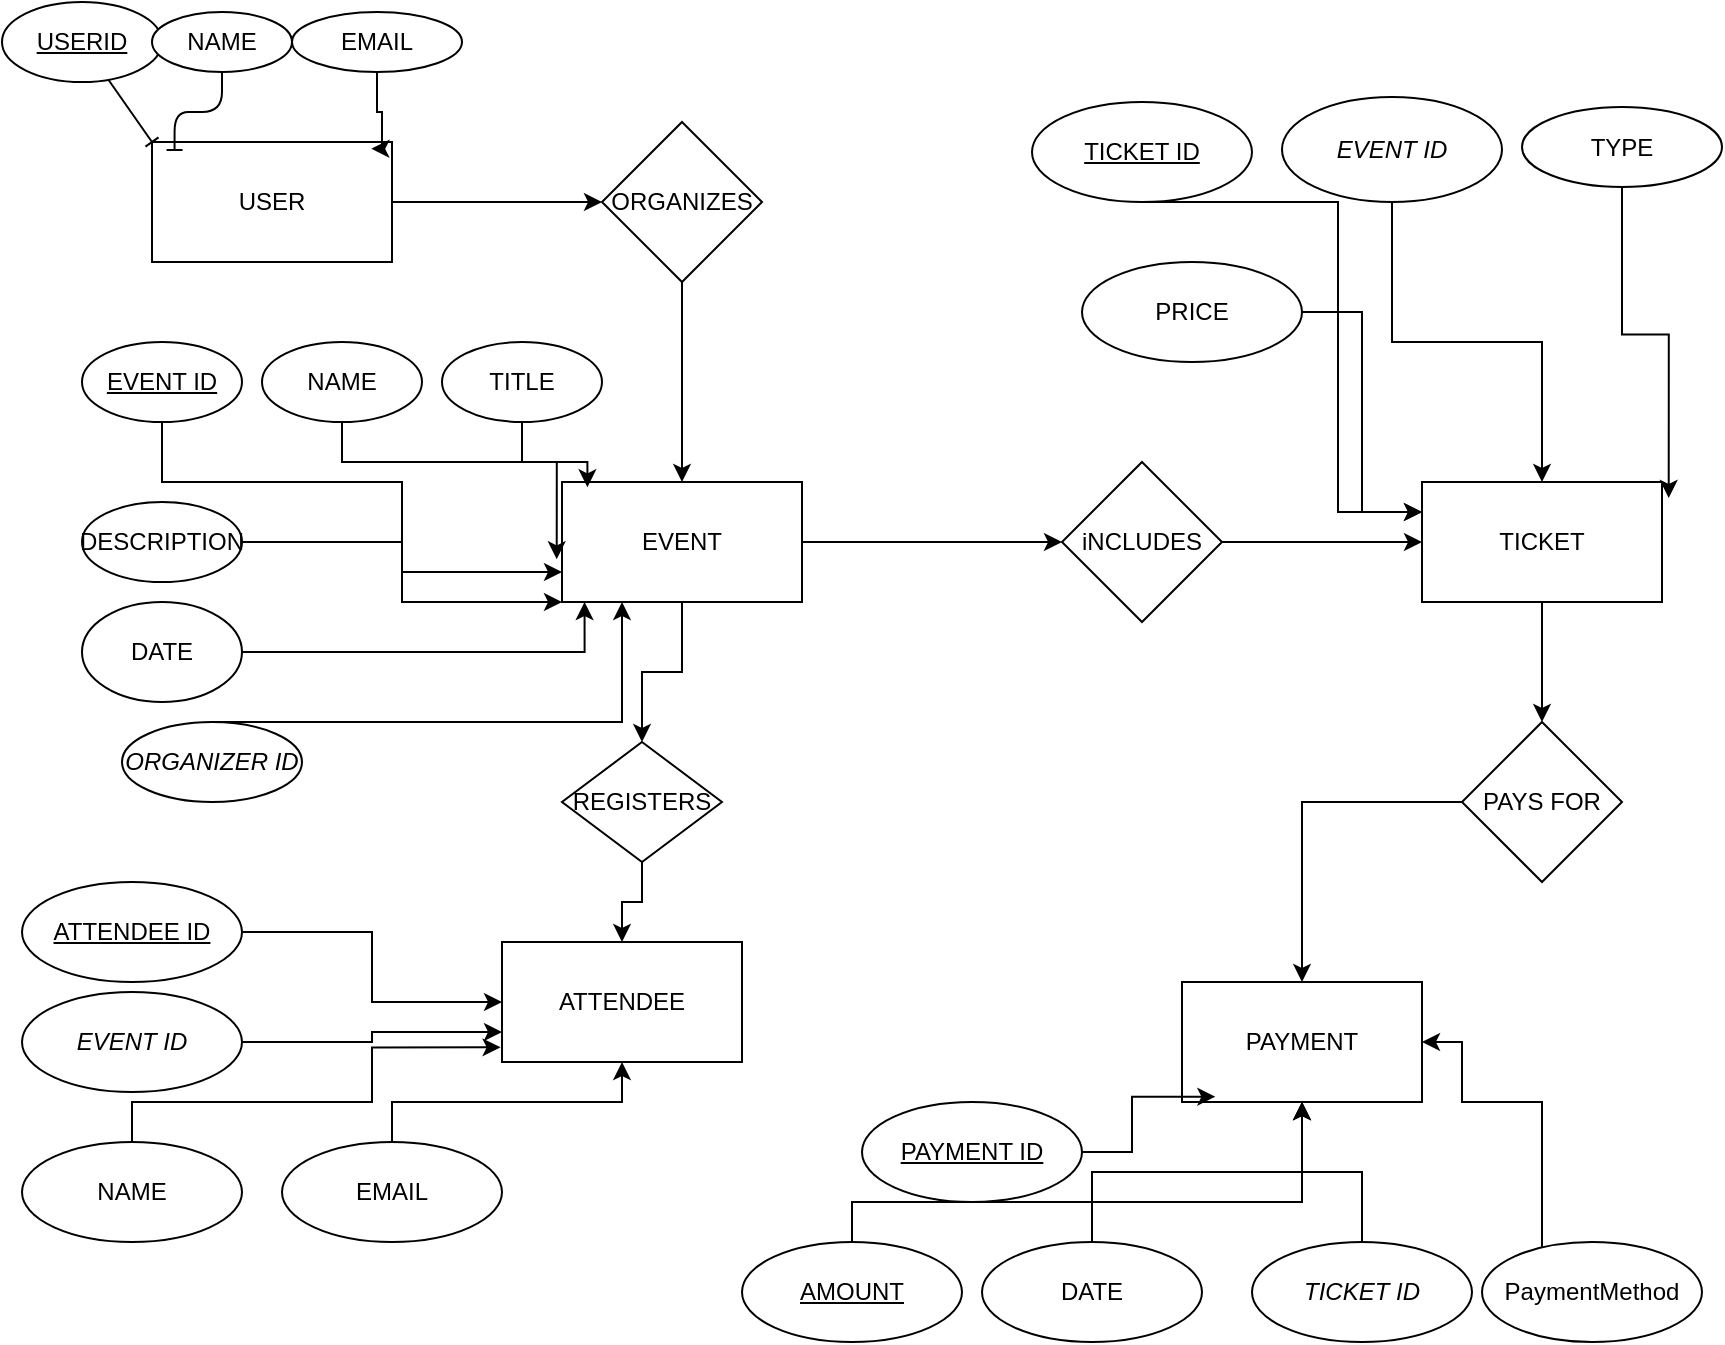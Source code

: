 <mxfile version="24.8.3">
  <diagram name="Page-1" id="iOwwo5hq8AZW4B84ZknS">
    <mxGraphModel dx="1134" dy="1689" grid="1" gridSize="10" guides="1" tooltips="1" connect="1" arrows="1" fold="1" page="1" pageScale="1" pageWidth="850" pageHeight="1100" math="0" shadow="0">
      <root>
        <mxCell id="0" />
        <mxCell id="1" parent="0" />
        <mxCell id="VZQWGF-B04HibEcFjDgy-7" style="edgeStyle=orthogonalEdgeStyle;rounded=0;orthogonalLoop=1;jettySize=auto;html=1;entryX=0;entryY=0.5;entryDx=0;entryDy=0;" edge="1" parent="1" source="VZQWGF-B04HibEcFjDgy-1" target="VZQWGF-B04HibEcFjDgy-6">
          <mxGeometry relative="1" as="geometry" />
        </mxCell>
        <mxCell id="VZQWGF-B04HibEcFjDgy-1" value="USER" style="rounded=0;whiteSpace=wrap;html=1;" vertex="1" parent="1">
          <mxGeometry x="75" y="60" width="120" height="60" as="geometry" />
        </mxCell>
        <mxCell id="VZQWGF-B04HibEcFjDgy-10" style="edgeStyle=orthogonalEdgeStyle;rounded=0;orthogonalLoop=1;jettySize=auto;html=1;entryX=0;entryY=0.5;entryDx=0;entryDy=0;" edge="1" parent="1" source="VZQWGF-B04HibEcFjDgy-2" target="VZQWGF-B04HibEcFjDgy-9">
          <mxGeometry relative="1" as="geometry" />
        </mxCell>
        <mxCell id="VZQWGF-B04HibEcFjDgy-13" style="edgeStyle=orthogonalEdgeStyle;rounded=0;orthogonalLoop=1;jettySize=auto;html=1;" edge="1" parent="1" source="VZQWGF-B04HibEcFjDgy-2" target="VZQWGF-B04HibEcFjDgy-12">
          <mxGeometry relative="1" as="geometry" />
        </mxCell>
        <mxCell id="VZQWGF-B04HibEcFjDgy-2" value="EVENT" style="rounded=0;whiteSpace=wrap;html=1;" vertex="1" parent="1">
          <mxGeometry x="280" y="230" width="120" height="60" as="geometry" />
        </mxCell>
        <mxCell id="VZQWGF-B04HibEcFjDgy-16" style="edgeStyle=orthogonalEdgeStyle;rounded=0;orthogonalLoop=1;jettySize=auto;html=1;" edge="1" parent="1" source="VZQWGF-B04HibEcFjDgy-3" target="VZQWGF-B04HibEcFjDgy-15">
          <mxGeometry relative="1" as="geometry" />
        </mxCell>
        <mxCell id="VZQWGF-B04HibEcFjDgy-3" value="TICKET" style="rounded=0;whiteSpace=wrap;html=1;" vertex="1" parent="1">
          <mxGeometry x="710" y="230" width="120" height="60" as="geometry" />
        </mxCell>
        <mxCell id="VZQWGF-B04HibEcFjDgy-4" value="ATTENDEE" style="rounded=0;whiteSpace=wrap;html=1;" vertex="1" parent="1">
          <mxGeometry x="250" y="460" width="120" height="60" as="geometry" />
        </mxCell>
        <mxCell id="VZQWGF-B04HibEcFjDgy-5" value="PAYMENT" style="rounded=0;whiteSpace=wrap;html=1;" vertex="1" parent="1">
          <mxGeometry x="590" y="480" width="120" height="60" as="geometry" />
        </mxCell>
        <mxCell id="VZQWGF-B04HibEcFjDgy-29" style="edgeStyle=orthogonalEdgeStyle;rounded=0;orthogonalLoop=1;jettySize=auto;html=1;" edge="1" parent="1" source="VZQWGF-B04HibEcFjDgy-6" target="VZQWGF-B04HibEcFjDgy-2">
          <mxGeometry relative="1" as="geometry" />
        </mxCell>
        <mxCell id="VZQWGF-B04HibEcFjDgy-6" value="ORGANIZES" style="rhombus;whiteSpace=wrap;html=1;" vertex="1" parent="1">
          <mxGeometry x="300" y="50" width="80" height="80" as="geometry" />
        </mxCell>
        <mxCell id="VZQWGF-B04HibEcFjDgy-11" style="edgeStyle=orthogonalEdgeStyle;rounded=0;orthogonalLoop=1;jettySize=auto;html=1;exitX=1;exitY=0.5;exitDx=0;exitDy=0;" edge="1" parent="1" source="VZQWGF-B04HibEcFjDgy-9" target="VZQWGF-B04HibEcFjDgy-3">
          <mxGeometry relative="1" as="geometry" />
        </mxCell>
        <mxCell id="VZQWGF-B04HibEcFjDgy-9" value="iNCLUDES" style="rhombus;whiteSpace=wrap;html=1;" vertex="1" parent="1">
          <mxGeometry x="530" y="220" width="80" height="80" as="geometry" />
        </mxCell>
        <mxCell id="VZQWGF-B04HibEcFjDgy-14" style="edgeStyle=orthogonalEdgeStyle;rounded=0;orthogonalLoop=1;jettySize=auto;html=1;" edge="1" parent="1" source="VZQWGF-B04HibEcFjDgy-12" target="VZQWGF-B04HibEcFjDgy-4">
          <mxGeometry relative="1" as="geometry" />
        </mxCell>
        <mxCell id="VZQWGF-B04HibEcFjDgy-12" value="REGISTERS" style="rhombus;whiteSpace=wrap;html=1;" vertex="1" parent="1">
          <mxGeometry x="280" y="360" width="80" height="60" as="geometry" />
        </mxCell>
        <mxCell id="VZQWGF-B04HibEcFjDgy-17" style="edgeStyle=orthogonalEdgeStyle;rounded=0;orthogonalLoop=1;jettySize=auto;html=1;" edge="1" parent="1" source="VZQWGF-B04HibEcFjDgy-15" target="VZQWGF-B04HibEcFjDgy-5">
          <mxGeometry relative="1" as="geometry" />
        </mxCell>
        <mxCell id="VZQWGF-B04HibEcFjDgy-15" value="PAYS FOR" style="rhombus;whiteSpace=wrap;html=1;" vertex="1" parent="1">
          <mxGeometry x="730" y="350" width="80" height="80" as="geometry" />
        </mxCell>
        <mxCell id="VZQWGF-B04HibEcFjDgy-20" style="edgeStyle=orthogonalEdgeStyle;rounded=0;orthogonalLoop=1;jettySize=auto;html=1;strokeColor=none;" edge="1" parent="1" source="VZQWGF-B04HibEcFjDgy-19" target="VZQWGF-B04HibEcFjDgy-1">
          <mxGeometry relative="1" as="geometry" />
        </mxCell>
        <mxCell id="VZQWGF-B04HibEcFjDgy-22" style="rounded=1;orthogonalLoop=1;jettySize=auto;html=1;entryX=0;entryY=0;entryDx=0;entryDy=0;endArrow=baseDash;endFill=0;curved=0;" edge="1" parent="1" source="VZQWGF-B04HibEcFjDgy-19" target="VZQWGF-B04HibEcFjDgy-1">
          <mxGeometry relative="1" as="geometry" />
        </mxCell>
        <mxCell id="VZQWGF-B04HibEcFjDgy-19" value="USERID" style="ellipse;whiteSpace=wrap;html=1;fontStyle=4" vertex="1" parent="1">
          <mxGeometry y="-10" width="80" height="40" as="geometry" />
        </mxCell>
        <mxCell id="VZQWGF-B04HibEcFjDgy-23" value="NAME" style="ellipse;whiteSpace=wrap;html=1;" vertex="1" parent="1">
          <mxGeometry x="75" y="-5" width="70" height="30" as="geometry" />
        </mxCell>
        <mxCell id="VZQWGF-B04HibEcFjDgy-24" style="edgeStyle=orthogonalEdgeStyle;rounded=1;orthogonalLoop=1;jettySize=auto;html=1;entryX=0.094;entryY=0.067;entryDx=0;entryDy=0;entryPerimeter=0;fontStyle=0;endArrow=baseDash;endFill=0;curved=0;" edge="1" parent="1" source="VZQWGF-B04HibEcFjDgy-23" target="VZQWGF-B04HibEcFjDgy-1">
          <mxGeometry relative="1" as="geometry" />
        </mxCell>
        <mxCell id="VZQWGF-B04HibEcFjDgy-26" style="edgeStyle=orthogonalEdgeStyle;rounded=0;orthogonalLoop=1;jettySize=auto;html=1;entryX=0.914;entryY=0.056;entryDx=0;entryDy=0;entryPerimeter=0;" edge="1" parent="1" source="VZQWGF-B04HibEcFjDgy-25" target="VZQWGF-B04HibEcFjDgy-1">
          <mxGeometry relative="1" as="geometry">
            <Array as="points">
              <mxPoint x="188" y="45" />
              <mxPoint x="190" y="45" />
              <mxPoint x="190" y="63" />
            </Array>
          </mxGeometry>
        </mxCell>
        <mxCell id="VZQWGF-B04HibEcFjDgy-25" value="EMAIL" style="ellipse;whiteSpace=wrap;html=1;" vertex="1" parent="1">
          <mxGeometry x="145" y="-5" width="85" height="30" as="geometry" />
        </mxCell>
        <mxCell id="VZQWGF-B04HibEcFjDgy-28" style="edgeStyle=orthogonalEdgeStyle;rounded=0;orthogonalLoop=1;jettySize=auto;html=1;exitX=0.5;exitY=1;exitDx=0;exitDy=0;" edge="1" parent="1" source="VZQWGF-B04HibEcFjDgy-2" target="VZQWGF-B04HibEcFjDgy-2">
          <mxGeometry relative="1" as="geometry" />
        </mxCell>
        <mxCell id="VZQWGF-B04HibEcFjDgy-30" value="TITLE" style="ellipse;whiteSpace=wrap;html=1;direction=west;" vertex="1" parent="1">
          <mxGeometry x="220" y="160" width="80" height="40" as="geometry" />
        </mxCell>
        <mxCell id="VZQWGF-B04HibEcFjDgy-34" style="edgeStyle=orthogonalEdgeStyle;rounded=0;orthogonalLoop=1;jettySize=auto;html=1;entryX=0;entryY=0.75;entryDx=0;entryDy=0;" edge="1" parent="1" source="VZQWGF-B04HibEcFjDgy-31" target="VZQWGF-B04HibEcFjDgy-2">
          <mxGeometry relative="1" as="geometry">
            <Array as="points">
              <mxPoint x="80" y="230" />
              <mxPoint x="200" y="230" />
              <mxPoint x="200" y="275" />
            </Array>
          </mxGeometry>
        </mxCell>
        <mxCell id="VZQWGF-B04HibEcFjDgy-31" value="&lt;u&gt;EVENT ID&lt;/u&gt;" style="ellipse;whiteSpace=wrap;html=1;direction=west;" vertex="1" parent="1">
          <mxGeometry x="40" y="160" width="80" height="40" as="geometry" />
        </mxCell>
        <mxCell id="VZQWGF-B04HibEcFjDgy-32" value="NAME" style="ellipse;whiteSpace=wrap;html=1;direction=west;" vertex="1" parent="1">
          <mxGeometry x="130" y="160" width="80" height="40" as="geometry" />
        </mxCell>
        <mxCell id="VZQWGF-B04HibEcFjDgy-37" style="edgeStyle=orthogonalEdgeStyle;rounded=0;orthogonalLoop=1;jettySize=auto;html=1;entryX=0;entryY=1;entryDx=0;entryDy=0;" edge="1" parent="1" source="VZQWGF-B04HibEcFjDgy-33" target="VZQWGF-B04HibEcFjDgy-2">
          <mxGeometry relative="1" as="geometry">
            <Array as="points">
              <mxPoint x="200" y="260" />
              <mxPoint x="200" y="290" />
            </Array>
          </mxGeometry>
        </mxCell>
        <mxCell id="VZQWGF-B04HibEcFjDgy-33" value="DESCRIPTION" style="ellipse;whiteSpace=wrap;html=1;" vertex="1" parent="1">
          <mxGeometry x="40" y="240" width="80" height="40" as="geometry" />
        </mxCell>
        <mxCell id="VZQWGF-B04HibEcFjDgy-35" style="edgeStyle=orthogonalEdgeStyle;rounded=0;orthogonalLoop=1;jettySize=auto;html=1;entryX=-0.022;entryY=0.644;entryDx=0;entryDy=0;entryPerimeter=0;" edge="1" parent="1" source="VZQWGF-B04HibEcFjDgy-32" target="VZQWGF-B04HibEcFjDgy-2">
          <mxGeometry relative="1" as="geometry">
            <Array as="points">
              <mxPoint x="170" y="220" />
              <mxPoint x="277" y="220" />
            </Array>
          </mxGeometry>
        </mxCell>
        <mxCell id="VZQWGF-B04HibEcFjDgy-36" style="edgeStyle=orthogonalEdgeStyle;rounded=0;orthogonalLoop=1;jettySize=auto;html=1;entryX=0.106;entryY=0.044;entryDx=0;entryDy=0;entryPerimeter=0;" edge="1" parent="1" source="VZQWGF-B04HibEcFjDgy-30" target="VZQWGF-B04HibEcFjDgy-2">
          <mxGeometry relative="1" as="geometry" />
        </mxCell>
        <mxCell id="VZQWGF-B04HibEcFjDgy-39" value="DATE" style="ellipse;whiteSpace=wrap;html=1;" vertex="1" parent="1">
          <mxGeometry x="40" y="290" width="80" height="50" as="geometry" />
        </mxCell>
        <mxCell id="VZQWGF-B04HibEcFjDgy-40" style="edgeStyle=orthogonalEdgeStyle;rounded=0;orthogonalLoop=1;jettySize=auto;html=1;entryX=0.094;entryY=1;entryDx=0;entryDy=0;entryPerimeter=0;" edge="1" parent="1" source="VZQWGF-B04HibEcFjDgy-39" target="VZQWGF-B04HibEcFjDgy-2">
          <mxGeometry relative="1" as="geometry" />
        </mxCell>
        <mxCell id="VZQWGF-B04HibEcFjDgy-43" style="edgeStyle=orthogonalEdgeStyle;rounded=0;orthogonalLoop=1;jettySize=auto;html=1;entryX=0.25;entryY=1;entryDx=0;entryDy=0;" edge="1" parent="1" source="VZQWGF-B04HibEcFjDgy-42" target="VZQWGF-B04HibEcFjDgy-2">
          <mxGeometry relative="1" as="geometry">
            <Array as="points">
              <mxPoint x="310" y="350" />
            </Array>
          </mxGeometry>
        </mxCell>
        <mxCell id="VZQWGF-B04HibEcFjDgy-42" value="&lt;i&gt;ORGANIZER ID&lt;/i&gt;" style="ellipse;whiteSpace=wrap;html=1;" vertex="1" parent="1">
          <mxGeometry x="60" y="350" width="90" height="40" as="geometry" />
        </mxCell>
        <mxCell id="VZQWGF-B04HibEcFjDgy-49" style="edgeStyle=orthogonalEdgeStyle;rounded=0;orthogonalLoop=1;jettySize=auto;html=1;entryX=0;entryY=0.25;entryDx=0;entryDy=0;" edge="1" parent="1" source="VZQWGF-B04HibEcFjDgy-44" target="VZQWGF-B04HibEcFjDgy-3">
          <mxGeometry relative="1" as="geometry">
            <Array as="points">
              <mxPoint x="668" y="90" />
              <mxPoint x="668" y="245" />
            </Array>
          </mxGeometry>
        </mxCell>
        <mxCell id="VZQWGF-B04HibEcFjDgy-44" value="&lt;u&gt;TICKET ID&lt;/u&gt;" style="ellipse;whiteSpace=wrap;html=1;" vertex="1" parent="1">
          <mxGeometry x="515" y="40" width="110" height="50" as="geometry" />
        </mxCell>
        <mxCell id="VZQWGF-B04HibEcFjDgy-50" style="edgeStyle=orthogonalEdgeStyle;rounded=0;orthogonalLoop=1;jettySize=auto;html=1;" edge="1" parent="1" source="VZQWGF-B04HibEcFjDgy-45" target="VZQWGF-B04HibEcFjDgy-3">
          <mxGeometry relative="1" as="geometry" />
        </mxCell>
        <mxCell id="VZQWGF-B04HibEcFjDgy-45" value="&lt;i&gt;EVENT ID&lt;/i&gt;" style="ellipse;whiteSpace=wrap;html=1;" vertex="1" parent="1">
          <mxGeometry x="640" y="37.5" width="110" height="52.5" as="geometry" />
        </mxCell>
        <mxCell id="VZQWGF-B04HibEcFjDgy-48" style="edgeStyle=orthogonalEdgeStyle;rounded=0;orthogonalLoop=1;jettySize=auto;html=1;entryX=0;entryY=0.25;entryDx=0;entryDy=0;" edge="1" parent="1" source="VZQWGF-B04HibEcFjDgy-46" target="VZQWGF-B04HibEcFjDgy-3">
          <mxGeometry relative="1" as="geometry" />
        </mxCell>
        <mxCell id="VZQWGF-B04HibEcFjDgy-46" value="PRICE" style="ellipse;whiteSpace=wrap;html=1;" vertex="1" parent="1">
          <mxGeometry x="540" y="120" width="110" height="50" as="geometry" />
        </mxCell>
        <mxCell id="VZQWGF-B04HibEcFjDgy-47" value="TYPE" style="ellipse;whiteSpace=wrap;html=1;" vertex="1" parent="1">
          <mxGeometry x="760" y="42.5" width="100" height="40" as="geometry" />
        </mxCell>
        <mxCell id="VZQWGF-B04HibEcFjDgy-51" style="edgeStyle=orthogonalEdgeStyle;rounded=0;orthogonalLoop=1;jettySize=auto;html=1;entryX=1.028;entryY=0.133;entryDx=0;entryDy=0;entryPerimeter=0;" edge="1" parent="1" source="VZQWGF-B04HibEcFjDgy-47" target="VZQWGF-B04HibEcFjDgy-3">
          <mxGeometry relative="1" as="geometry" />
        </mxCell>
        <mxCell id="VZQWGF-B04HibEcFjDgy-59" style="edgeStyle=orthogonalEdgeStyle;rounded=0;orthogonalLoop=1;jettySize=auto;html=1;" edge="1" parent="1" source="VZQWGF-B04HibEcFjDgy-52" target="VZQWGF-B04HibEcFjDgy-5">
          <mxGeometry relative="1" as="geometry">
            <mxPoint x="620" y="550" as="targetPoint" />
          </mxGeometry>
        </mxCell>
        <mxCell id="VZQWGF-B04HibEcFjDgy-52" value="DATE" style="ellipse;whiteSpace=wrap;html=1;" vertex="1" parent="1">
          <mxGeometry x="490" y="610" width="110" height="50" as="geometry" />
        </mxCell>
        <mxCell id="VZQWGF-B04HibEcFjDgy-61" style="edgeStyle=orthogonalEdgeStyle;rounded=0;orthogonalLoop=1;jettySize=auto;html=1;entryX=1;entryY=0.5;entryDx=0;entryDy=0;" edge="1" parent="1" source="VZQWGF-B04HibEcFjDgy-53" target="VZQWGF-B04HibEcFjDgy-5">
          <mxGeometry relative="1" as="geometry">
            <Array as="points">
              <mxPoint x="770" y="540" />
              <mxPoint x="730" y="540" />
              <mxPoint x="730" y="510" />
            </Array>
          </mxGeometry>
        </mxCell>
        <mxCell id="VZQWGF-B04HibEcFjDgy-53" value="PaymentMethod" style="ellipse;whiteSpace=wrap;html=1;" vertex="1" parent="1">
          <mxGeometry x="740" y="610" width="110" height="50" as="geometry" />
        </mxCell>
        <mxCell id="VZQWGF-B04HibEcFjDgy-60" style="edgeStyle=orthogonalEdgeStyle;rounded=0;orthogonalLoop=1;jettySize=auto;html=1;" edge="1" parent="1" source="VZQWGF-B04HibEcFjDgy-54" target="VZQWGF-B04HibEcFjDgy-5">
          <mxGeometry relative="1" as="geometry" />
        </mxCell>
        <mxCell id="VZQWGF-B04HibEcFjDgy-54" value="&lt;i&gt;TICKET ID&lt;/i&gt;" style="ellipse;whiteSpace=wrap;html=1;" vertex="1" parent="1">
          <mxGeometry x="625" y="610" width="110" height="50" as="geometry" />
        </mxCell>
        <mxCell id="VZQWGF-B04HibEcFjDgy-58" style="edgeStyle=orthogonalEdgeStyle;rounded=0;orthogonalLoop=1;jettySize=auto;html=1;" edge="1" parent="1" source="VZQWGF-B04HibEcFjDgy-55" target="VZQWGF-B04HibEcFjDgy-5">
          <mxGeometry relative="1" as="geometry">
            <Array as="points">
              <mxPoint x="425" y="590" />
              <mxPoint x="650" y="590" />
            </Array>
          </mxGeometry>
        </mxCell>
        <mxCell id="VZQWGF-B04HibEcFjDgy-55" value="&lt;u&gt;AMOUNT&lt;/u&gt;" style="ellipse;whiteSpace=wrap;html=1;" vertex="1" parent="1">
          <mxGeometry x="370" y="610" width="110" height="50" as="geometry" />
        </mxCell>
        <mxCell id="VZQWGF-B04HibEcFjDgy-56" value="&lt;u&gt;PAYMENT ID&lt;/u&gt;" style="ellipse;whiteSpace=wrap;html=1;" vertex="1" parent="1">
          <mxGeometry x="430" y="540" width="110" height="50" as="geometry" />
        </mxCell>
        <mxCell id="VZQWGF-B04HibEcFjDgy-57" style="edgeStyle=orthogonalEdgeStyle;rounded=0;orthogonalLoop=1;jettySize=auto;html=1;entryX=0.139;entryY=0.956;entryDx=0;entryDy=0;entryPerimeter=0;" edge="1" parent="1" source="VZQWGF-B04HibEcFjDgy-56" target="VZQWGF-B04HibEcFjDgy-5">
          <mxGeometry relative="1" as="geometry" />
        </mxCell>
        <mxCell id="VZQWGF-B04HibEcFjDgy-69" style="edgeStyle=orthogonalEdgeStyle;rounded=0;orthogonalLoop=1;jettySize=auto;html=1;" edge="1" parent="1" source="VZQWGF-B04HibEcFjDgy-62" target="VZQWGF-B04HibEcFjDgy-4">
          <mxGeometry relative="1" as="geometry" />
        </mxCell>
        <mxCell id="VZQWGF-B04HibEcFjDgy-62" value="EMAIL" style="ellipse;whiteSpace=wrap;html=1;" vertex="1" parent="1">
          <mxGeometry x="140" y="560" width="110" height="50" as="geometry" />
        </mxCell>
        <mxCell id="VZQWGF-B04HibEcFjDgy-63" value="NAME" style="ellipse;whiteSpace=wrap;html=1;" vertex="1" parent="1">
          <mxGeometry x="10" y="560" width="110" height="50" as="geometry" />
        </mxCell>
        <mxCell id="VZQWGF-B04HibEcFjDgy-66" style="edgeStyle=orthogonalEdgeStyle;rounded=0;orthogonalLoop=1;jettySize=auto;html=1;" edge="1" parent="1" source="VZQWGF-B04HibEcFjDgy-64" target="VZQWGF-B04HibEcFjDgy-4">
          <mxGeometry relative="1" as="geometry" />
        </mxCell>
        <mxCell id="VZQWGF-B04HibEcFjDgy-64" value="&lt;u&gt;ATTENDEE ID&lt;/u&gt;" style="ellipse;whiteSpace=wrap;html=1;" vertex="1" parent="1">
          <mxGeometry x="10" y="430" width="110" height="50" as="geometry" />
        </mxCell>
        <mxCell id="VZQWGF-B04HibEcFjDgy-67" style="edgeStyle=orthogonalEdgeStyle;rounded=0;orthogonalLoop=1;jettySize=auto;html=1;entryX=0;entryY=0.75;entryDx=0;entryDy=0;" edge="1" parent="1" source="VZQWGF-B04HibEcFjDgy-65" target="VZQWGF-B04HibEcFjDgy-4">
          <mxGeometry relative="1" as="geometry" />
        </mxCell>
        <mxCell id="VZQWGF-B04HibEcFjDgy-65" value="&lt;i&gt;EVENT ID&lt;/i&gt;" style="ellipse;whiteSpace=wrap;html=1;" vertex="1" parent="1">
          <mxGeometry x="10" y="485" width="110" height="50" as="geometry" />
        </mxCell>
        <mxCell id="VZQWGF-B04HibEcFjDgy-68" style="edgeStyle=orthogonalEdgeStyle;rounded=0;orthogonalLoop=1;jettySize=auto;html=1;entryX=-0.006;entryY=0.878;entryDx=0;entryDy=0;entryPerimeter=0;" edge="1" parent="1" source="VZQWGF-B04HibEcFjDgy-63" target="VZQWGF-B04HibEcFjDgy-4">
          <mxGeometry relative="1" as="geometry">
            <Array as="points">
              <mxPoint x="65" y="540" />
              <mxPoint x="185" y="540" />
              <mxPoint x="185" y="513" />
            </Array>
          </mxGeometry>
        </mxCell>
      </root>
    </mxGraphModel>
  </diagram>
</mxfile>
